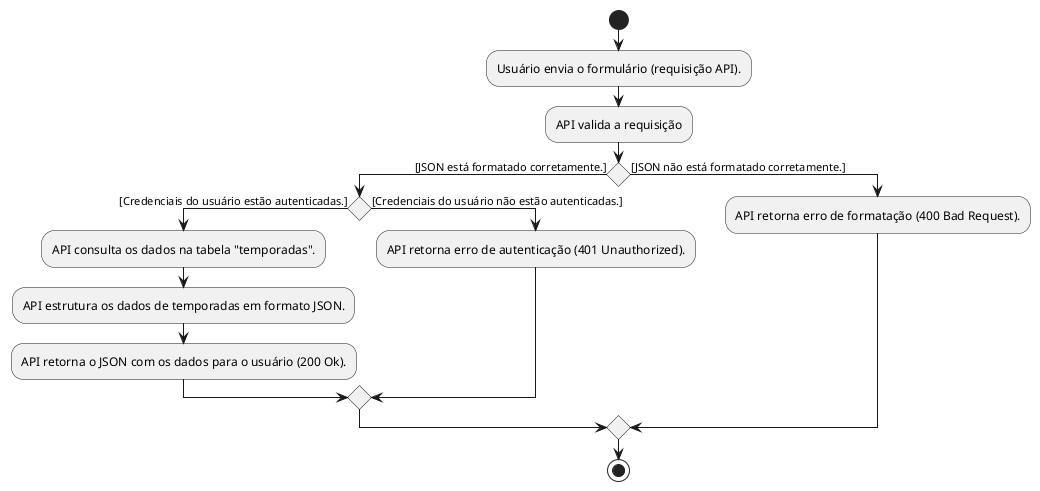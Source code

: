 @startuml
start
:Usuário envia o formulário (requisição API).;
:API valida a requisição;
if () then ([JSON está formatado corretamente.])
    if () then ([Credenciais do usuário estão autenticadas.])
        :API consulta os dados na tabela "temporadas".;
        :API estrutura os dados de temporadas em formato JSON.;
        :API retorna o JSON com os dados para o usuário (200 Ok).;    
    else ([Credenciais do usuário não estão autenticadas.])
        :API retorna erro de autenticação (401 Unauthorized).;
    endif
else ([JSON não está formatado corretamente.])
    :API retorna erro de formatação (400 Bad Request).;
endif
stop
@enduml

